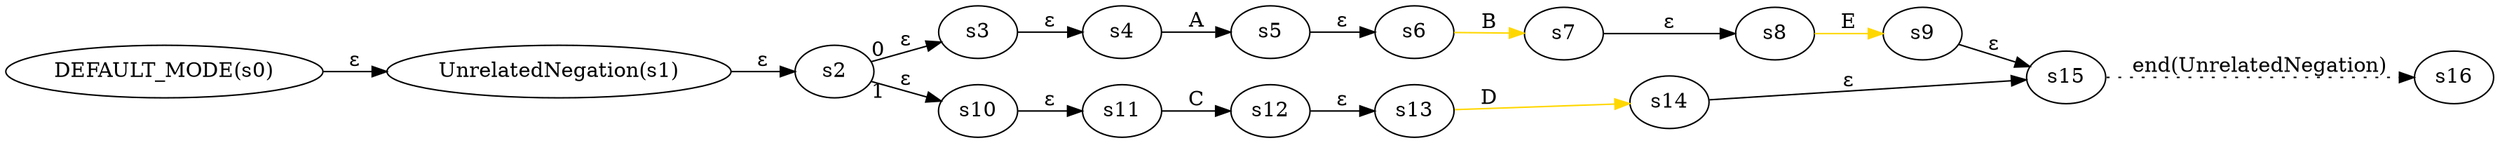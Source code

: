 digraph ATN {
  rankdir=LR;

  "DEFAULT_MODE(s0)" -> "UnrelatedNegation(s1)" [label=ε]
  "UnrelatedNegation(s1)" -> s2 [label=ε]
  s2 -> s3 [label=ε taillabel=0]
  s3 -> s4 [label=ε]
  s4 -> s5 [label=A]
  s5 -> s6 [label=ε]
  s6 -> s7 [label=B color=gold]
  s7 -> s8 [label=ε]
  s8 -> s9 [label=E color=gold]
  s9 -> s15 [label=ε]
  s15 -> s16 [label="end(UnrelatedNegation)" style=dotted]
  s2 -> s10 [label=ε taillabel=1]
  s10 -> s11 [label=ε]
  s11 -> s12 [label=C]
  s12 -> s13 [label=ε]
  s13 -> s14 [label=D color=gold]
  s14 -> s15 [label=ε]
}